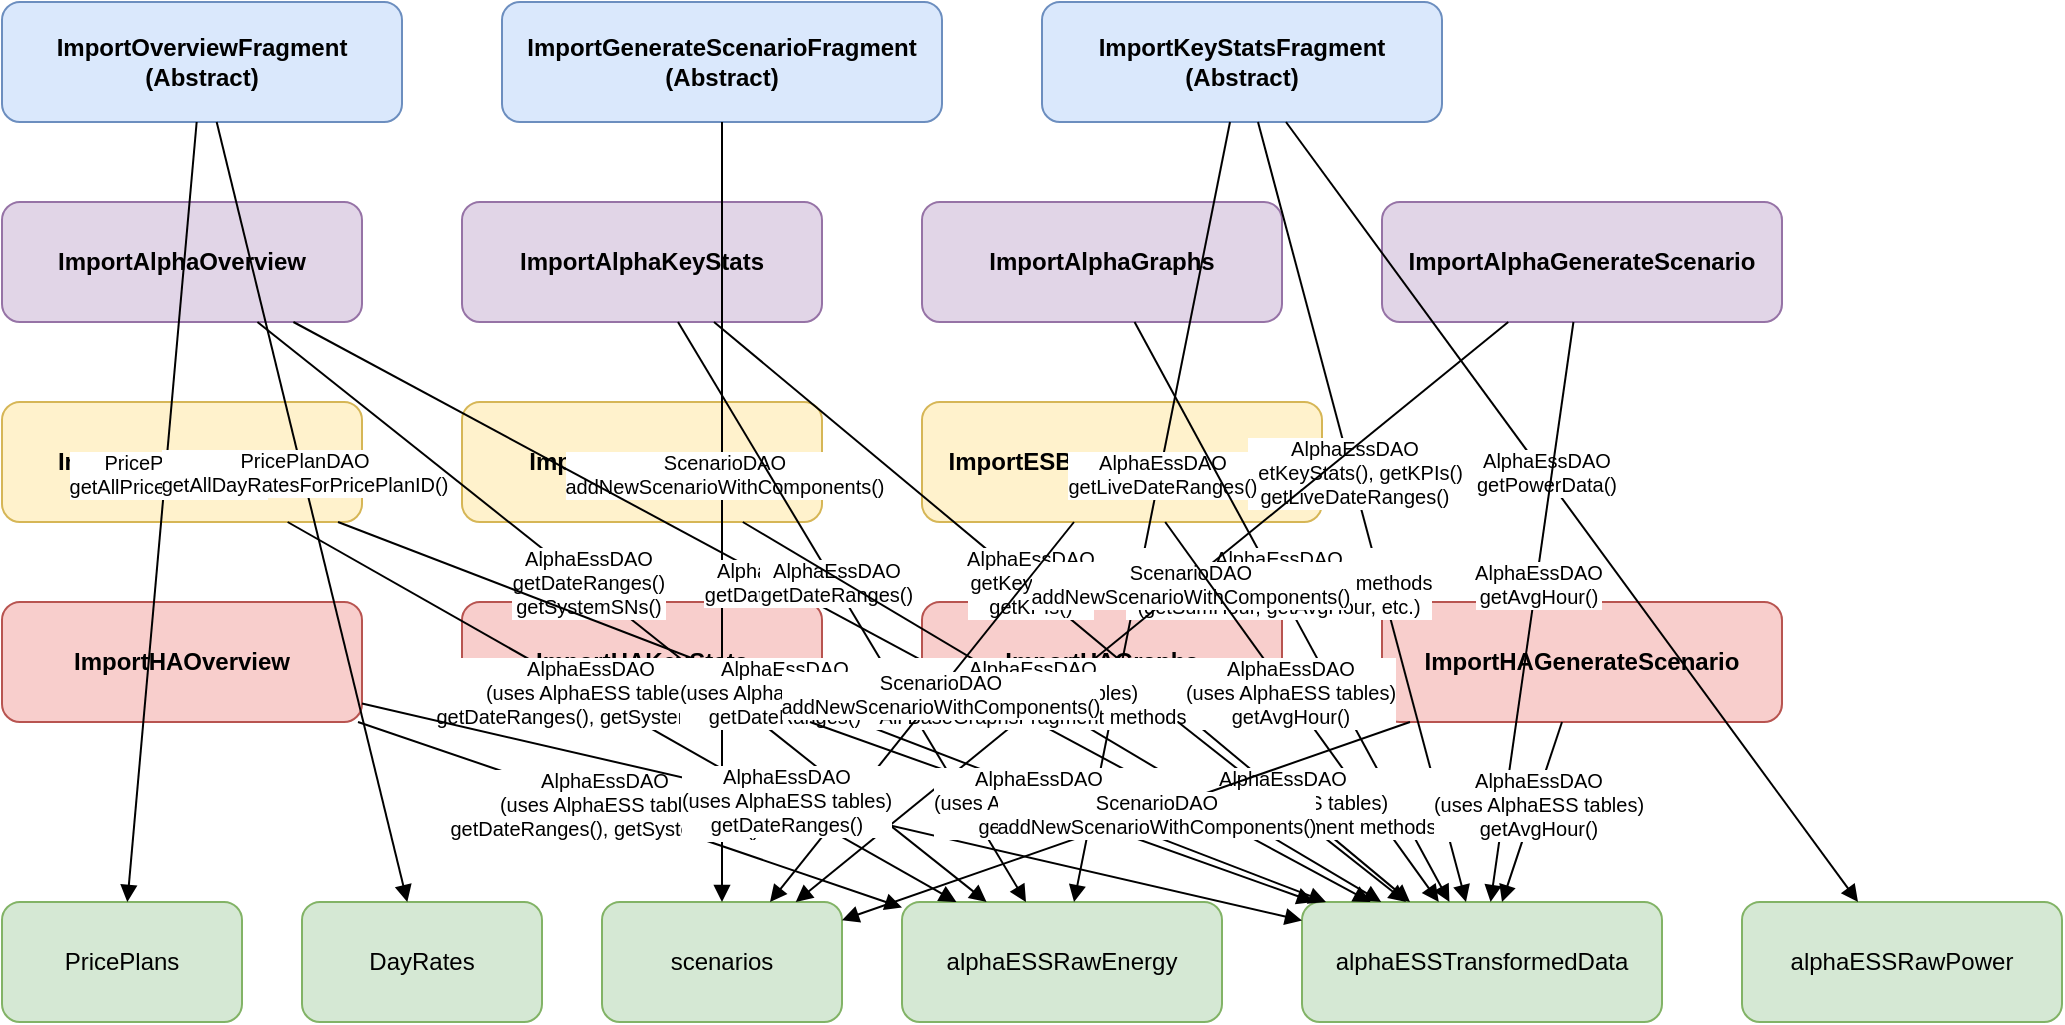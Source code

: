 <mxfile version="24.0.0" type="device">
  <diagram name="Import Fragments Dependencies" id="import-fragments">
    <mxGraphModel dx="1600" dy="1200" grid="1" gridSize="10" guides="1" tooltips="1" connect="1" arrows="1" fold="1" page="1" pageScale="1" pageWidth="1800" pageHeight="1400" math="0" shadow="0">
      <root>
        <mxCell id="0" />
        <mxCell id="1" parent="0" />
        
        <!-- Abstract Import Fragments -->
        <mxCell id="import-overview-fragment" value="ImportOverviewFragment&#xa;(Abstract)" style="rounded=1;whiteSpace=wrap;html=1;fillColor=#DAE8FC;strokeColor=#6C8EBF;fontColor=#000000;fontStyle=1;" vertex="1" parent="1">
          <mxGeometry x="50" y="50" width="200" height="60" as="geometry" />
        </mxCell>
        
        <mxCell id="import-generate-scenario" value="ImportGenerateScenarioFragment&#xa;(Abstract)" style="rounded=1;whiteSpace=wrap;html=1;fillColor=#DAE8FC;strokeColor=#6C8EBF;fontColor=#000000;fontStyle=1;" vertex="1" parent="1">
          <mxGeometry x="300" y="50" width="220" height="60" as="geometry" />
        </mxCell>
        
        <mxCell id="import-keystats-fragment" value="ImportKeyStatsFragment&#xa;(Abstract)" style="rounded=1;whiteSpace=wrap;html=1;fillColor=#DAE8FC;strokeColor=#6C8EBF;fontColor=#000000;fontStyle=1;" vertex="1" parent="1">
          <mxGeometry x="570" y="50" width="200" height="60" as="geometry" />
        </mxCell>
        
        <!-- AlphaESS Import Fragments -->
        <mxCell id="import-alpha-overview" value="ImportAlphaOverview" style="rounded=1;whiteSpace=wrap;html=1;fillColor=#E1D5E7;strokeColor=#9673A6;fontColor=#000000;fontStyle=1;" vertex="1" parent="1">
          <mxGeometry x="50" y="150" width="180" height="60" as="geometry" />
        </mxCell>
        
        <mxCell id="import-alpha-keystats" value="ImportAlphaKeyStats" style="rounded=1;whiteSpace=wrap;html=1;fillColor=#E1D5E7;strokeColor=#9673A6;fontColor=#000000;fontStyle=1;" vertex="1" parent="1">
          <mxGeometry x="280" y="150" width="180" height="60" as="geometry" />
        </mxCell>
        
        <mxCell id="import-alpha-graphs" value="ImportAlphaGraphs" style="rounded=1;whiteSpace=wrap;html=1;fillColor=#E1D5E7;strokeColor=#9673A6;fontColor=#000000;fontStyle=1;" vertex="1" parent="1">
          <mxGeometry x="510" y="150" width="180" height="60" as="geometry" />
        </mxCell>
        
        <mxCell id="import-alpha-generate" value="ImportAlphaGenerateScenario" style="rounded=1;whiteSpace=wrap;html=1;fillColor=#E1D5E7;strokeColor=#9673A6;fontColor=#000000;fontStyle=1;" vertex="1" parent="1">
          <mxGeometry x="740" y="150" width="200" height="60" as="geometry" />
        </mxCell>
        
        <!-- ESBN Import Components -->
        <mxCell id="import-esbn-overview" value="ImportESBNOverview" style="rounded=1;whiteSpace=wrap;html=1;fillColor=#FFF2CC;strokeColor=#D6B656;fontColor=#000000;fontStyle=1;" vertex="1" parent="1">
          <mxGeometry x="50" y="250" width="180" height="60" as="geometry" />
        </mxCell>
        
        <mxCell id="import-esbn-graphs" value="ImportESBNGraphs" style="rounded=1;whiteSpace=wrap;html=1;fillColor=#FFF2CC;strokeColor=#D6B656;fontColor=#000000;fontStyle=1;" vertex="1" parent="1">
          <mxGeometry x="280" y="250" width="180" height="60" as="geometry" />
        </mxCell>
        
        <mxCell id="import-esbn-generate" value="ImportESBNGenerateScenario" style="rounded=1;whiteSpace=wrap;html=1;fillColor=#FFF2CC;strokeColor=#D6B656;fontColor=#000000;fontStyle=1;" vertex="1" parent="1">
          <mxGeometry x="510" y="250" width="200" height="60" as="geometry" />
        </mxCell>
        
        <!-- HomeAssistant Import Components -->
        <mxCell id="import-ha-overview" value="ImportHAOverview" style="rounded=1;whiteSpace=wrap;html=1;fillColor=#F8CECC;strokeColor=#B85450;fontColor=#000000;fontStyle=1;" vertex="1" parent="1">
          <mxGeometry x="50" y="350" width="180" height="60" as="geometry" />
        </mxCell>
        
        <mxCell id="import-ha-keystats" value="ImportHAKeyStats" style="rounded=1;whiteSpace=wrap;html=1;fillColor=#F8CECC;strokeColor=#B85450;fontColor=#000000;fontStyle=1;" vertex="1" parent="1">
          <mxGeometry x="280" y="350" width="180" height="60" as="geometry" />
        </mxCell>
        
        <mxCell id="import-ha-graphs" value="ImportHAGraphs" style="rounded=1;whiteSpace=wrap;html=1;fillColor=#F8CECC;strokeColor=#B85450;fontColor=#000000;fontStyle=1;" vertex="1" parent="1">
          <mxGeometry x="510" y="350" width="180" height="60" as="geometry" />
        </mxCell>
        
        <mxCell id="import-ha-generate" value="ImportHAGenerateScenario" style="rounded=1;whiteSpace=wrap;html=1;fillColor=#F8CECC;strokeColor=#B85450;fontColor=#000000;fontStyle=1;" vertex="1" parent="1">
          <mxGeometry x="740" y="350" width="200" height="60" as="geometry" />
        </mxCell>
        
        <!-- Database Tables -->
        <mxCell id="priceplans-table" value="PricePlans" style="rounded=1;whiteSpace=wrap;html=1;fillColor=#D5E8D4;strokeColor=#82B366;fontColor=#000000;" vertex="1" parent="1">
          <mxGeometry x="50" y="500" width="120" height="60" as="geometry" />
        </mxCell>
        
        <mxCell id="dayrates-table" value="DayRates" style="rounded=1;whiteSpace=wrap;html=1;fillColor=#D5E8D4;strokeColor=#82B366;fontColor=#000000;" vertex="1" parent="1">
          <mxGeometry x="200" y="500" width="120" height="60" as="geometry" />
        </mxCell>
        
        <mxCell id="scenarios-table" value="scenarios" style="rounded=1;whiteSpace=wrap;html=1;fillColor=#D5E8D4;strokeColor=#82B366;fontColor=#000000;" vertex="1" parent="1">
          <mxGeometry x="350" y="500" width="120" height="60" as="geometry" />
        </mxCell>
        
        <mxCell id="alphaess-raw-table" value="alphaESSRawEnergy" style="rounded=1;whiteSpace=wrap;html=1;fillColor=#D5E8D4;strokeColor=#82B366;fontColor=#000000;" vertex="1" parent="1">
          <mxGeometry x="500" y="500" width="160" height="60" as="geometry" />
        </mxCell>
        
        <mxCell id="alphaess-transformed-table" value="alphaESSTransformedData" style="rounded=1;whiteSpace=wrap;html=1;fillColor=#D5E8D4;strokeColor=#82B366;fontColor=#000000;" vertex="1" parent="1">
          <mxGeometry x="700" y="500" width="180" height="60" as="geometry" />
        </mxCell>
        
        <mxCell id="alphaess-power-table" value="alphaESSRawPower" style="rounded=1;whiteSpace=wrap;html=1;fillColor=#D5E8D4;strokeColor=#82B366;fontColor=#000000;" vertex="1" parent="1">
          <mxGeometry x="920" y="500" width="160" height="60" as="geometry" />
        </mxCell>
        
        <!-- Connections for Abstract Import Fragments -->
        <mxCell id="overview-priceplans-connection" edge="1" parent="1" source="import-overview-fragment" target="priceplans-table" style="rounded=1;orthogonalLoop=1;jettySize=auto;html=1;startArrow=none;startFill=0;endArrow=block;endFill=1;strokeColor=#000000;">
          <mxGeometry relative="1" as="geometry" />
        </mxCell>
        <mxCell id="overview-priceplans-label" value="PricePlanDAO&#xa;getAllPricePlansNow()" style="edgeLabel;html=1;align=center;verticalAlign=middle;resizable=0;points=[];fontSize=10;fontColor=#000000;labelBackgroundColor=#FFFFFF;" vertex="1" connectable="0" parent="overview-priceplans-connection">
          <mxGeometry x="-0.1" y="1" relative="1" as="geometry">
            <mxPoint as="offset" />
          </mxGeometry>
        </mxCell>
        
        <mxCell id="overview-dayrates-connection" edge="1" parent="1" source="import-overview-fragment" target="dayrates-table" style="rounded=1;orthogonalLoop=1;jettySize=auto;html=1;startArrow=none;startFill=0;endArrow=block;endFill=1;strokeColor=#000000;">
          <mxGeometry relative="1" as="geometry" />
        </mxCell>
        <mxCell id="overview-dayrates-label" value="PricePlanDAO&#xa;getAllDayRatesForPricePlanID()" style="edgeLabel;html=1;align=center;verticalAlign=middle;resizable=0;points=[];fontSize=10;fontColor=#000000;labelBackgroundColor=#FFFFFF;" vertex="1" connectable="0" parent="overview-dayrates-connection">
          <mxGeometry x="-0.1" y="1" relative="1" as="geometry">
            <mxPoint as="offset" />
          </mxGeometry>
        </mxCell>
        
        <mxCell id="generate-scenarios-connection" edge="1" parent="1" source="import-generate-scenario" target="scenarios-table" style="rounded=1;orthogonalLoop=1;jettySize=auto;html=1;startArrow=none;startFill=0;endArrow=block;endFill=1;strokeColor=#000000;">
          <mxGeometry relative="1" as="geometry" />
        </mxCell>
        <mxCell id="generate-scenarios-label" value="ScenarioDAO&#xa;addNewScenarioWithComponents()" style="edgeLabel;html=1;align=center;verticalAlign=middle;resizable=0;points=[];fontSize=10;fontColor=#000000;labelBackgroundColor=#FFFFFF;" vertex="1" connectable="0" parent="generate-scenarios-connection">
          <mxGeometry x="-0.1" y="1" relative="1" as="geometry">
            <mxPoint as="offset" />
          </mxGeometry>
        </mxCell>
        
        <mxCell id="keystats-transformed-connection" edge="1" parent="1" source="import-keystats-fragment" target="alphaess-transformed-table" style="rounded=1;orthogonalLoop=1;jettySize=auto;html=1;startArrow=none;startFill=0;endArrow=block;endFill=1;strokeColor=#000000;">
          <mxGeometry relative="1" as="geometry" />
        </mxCell>
        <mxCell id="keystats-transformed-label" value="AlphaEssDAO&#xa;getKeyStats(), getKPIs()&#xa;getLiveDateRanges()" style="edgeLabel;html=1;align=center;verticalAlign=middle;resizable=0;points=[];fontSize=10;fontColor=#000000;labelBackgroundColor=#FFFFFF;" vertex="1" connectable="0" parent="keystats-transformed-connection">
          <mxGeometry x="-0.1" y="1" relative="1" as="geometry">
            <mxPoint as="offset" />
          </mxGeometry>
        </mxCell>
        
        <mxCell id="keystats-raw-connection" edge="1" parent="1" source="import-keystats-fragment" target="alphaess-raw-table" style="rounded=1;orthogonalLoop=1;jettySize=auto;html=1;startArrow=none;startFill=0;endArrow=block;endFill=1;strokeColor=#000000;">
          <mxGeometry relative="1" as="geometry" />
        </mxCell>
        <mxCell id="keystats-raw-label" value="AlphaEssDAO&#xa;getLiveDateRanges()" style="edgeLabel;html=1;align=center;verticalAlign=middle;resizable=0;points=[];fontSize=10;fontColor=#000000;labelBackgroundColor=#FFFFFF;" vertex="1" connectable="0" parent="keystats-raw-connection">
          <mxGeometry x="-0.1" y="1" relative="1" as="geometry">
            <mxPoint as="offset" />
          </mxGeometry>
        </mxCell>
        
        <mxCell id="keystats-power-connection" edge="1" parent="1" source="import-keystats-fragment" target="alphaess-power-table" style="rounded=1;orthogonalLoop=1;jettySize=auto;html=1;startArrow=none;startFill=0;endArrow=block;endFill=1;strokeColor=#000000;">
          <mxGeometry relative="1" as="geometry" />
        </mxCell>
        <mxCell id="keystats-power-label" value="AlphaEssDAO&#xa;getPowerData()" style="edgeLabel;html=1;align=center;verticalAlign=middle;resizable=0;points=[];fontSize=10;fontColor=#000000;labelBackgroundColor=#FFFFFF;" vertex="1" connectable="0" parent="keystats-power-connection">
          <mxGeometry x="-0.1" y="1" relative="1" as="geometry">
            <mxPoint as="offset" />
          </mxGeometry>
        </mxCell>
        
        <!-- Connections for Alpha components -->
        <mxCell id="alpha-overview-raw-connection" edge="1" parent="1" source="import-alpha-overview" target="alphaess-raw-table" style="rounded=1;orthogonalLoop=1;jettySize=auto;html=1;startArrow=none;startFill=0;endArrow=block;endFill=1;strokeColor=#000000;">
          <mxGeometry relative="1" as="geometry" />
        </mxCell>
        <mxCell id="alpha-overview-raw-label" value="AlphaEssDAO&#xa;getDateRanges()&#xa;getSystemSNs()" style="edgeLabel;html=1;align=center;verticalAlign=middle;resizable=0;points=[];fontSize=10;fontColor=#000000;labelBackgroundColor=#FFFFFF;" vertex="1" connectable="0" parent="alpha-overview-raw-connection">
          <mxGeometry x="-0.1" y="1" relative="1" as="geometry">
            <mxPoint as="offset" />
          </mxGeometry>
        </mxCell>
        
        <mxCell id="alpha-overview-transformed-connection" edge="1" parent="1" source="import-alpha-overview" target="alphaess-transformed-table" style="rounded=1;orthogonalLoop=1;jettySize=auto;html=1;startArrow=none;startFill=0;endArrow=block;endFill=1;strokeColor=#000000;">
          <mxGeometry relative="1" as="geometry" />
        </mxCell>
        <mxCell id="alpha-overview-transformed-label" value="AlphaEssDAO&#xa;getDateRanges()" style="edgeLabel;html=1;align=center;verticalAlign=middle;resizable=0;points=[];fontSize=10;fontColor=#000000;labelBackgroundColor=#FFFFFF;" vertex="1" connectable="0" parent="alpha-overview-transformed-connection">
          <mxGeometry x="-0.1" y="1" relative="1" as="geometry">
            <mxPoint as="offset" />
          </mxGeometry>
        </mxCell>
        
        <mxCell id="alpha-keystats-transformed-connection" edge="1" parent="1" source="import-alpha-keystats" target="alphaess-transformed-table" style="rounded=1;orthogonalLoop=1;jettySize=auto;html=1;startArrow=none;startFill=0;endArrow=block;endFill=1;strokeColor=#000000;">
          <mxGeometry relative="1" as="geometry" />
        </mxCell>
        <mxCell id="alpha-keystats-transformed-label" value="AlphaEssDAO&#xa;getKeyStats()&#xa;getKPIs()" style="edgeLabel;html=1;align=center;verticalAlign=middle;resizable=0;points=[];fontSize=10;fontColor=#000000;labelBackgroundColor=#FFFFFF;" vertex="1" connectable="0" parent="alpha-keystats-transformed-connection">
          <mxGeometry x="-0.1" y="1" relative="1" as="geometry">
            <mxPoint as="offset" />
          </mxGeometry>
        </mxCell>
        
        <mxCell id="alpha-keystats-raw-connection" edge="1" parent="1" source="import-alpha-keystats" target="alphaess-raw-table" style="rounded=1;orthogonalLoop=1;jettySize=auto;html=1;startArrow=none;startFill=0;endArrow=block;endFill=1;strokeColor=#000000;">
          <mxGeometry relative="1" as="geometry" />
        </mxCell>
        <mxCell id="alpha-keystats-raw-label" value="AlphaEssDAO&#xa;getDateRanges()" style="edgeLabel;html=1;align=center;verticalAlign=middle;resizable=0;points=[];fontSize=10;fontColor=#000000;labelBackgroundColor=#FFFFFF;" vertex="1" connectable="0" parent="alpha-keystats-raw-connection">
          <mxGeometry x="-0.1" y="1" relative="1" as="geometry">
            <mxPoint as="offset" />
          </mxGeometry>
        </mxCell>
        
        <mxCell id="alpha-graphs-transformed-connection" edge="1" parent="1" source="import-alpha-graphs" target="alphaess-transformed-table" style="rounded=1;orthogonalLoop=1;jettySize=auto;html=1;startArrow=none;startFill=0;endArrow=block;endFill=1;strokeColor=#000000;">
          <mxGeometry relative="1" as="geometry" />
        </mxCell>
        <mxCell id="alpha-graphs-transformed-label" value="AlphaEssDAO&#xa;All BaseGraphsFragment methods&#xa;(getSumHour, getAvgHour, etc.)" style="edgeLabel;html=1;align=center;verticalAlign=middle;resizable=0;points=[];fontSize=10;fontColor=#000000;labelBackgroundColor=#FFFFFF;" vertex="1" connectable="0" parent="alpha-graphs-transformed-connection">
          <mxGeometry x="-0.1" y="1" relative="1" as="geometry">
            <mxPoint as="offset" />
          </mxGeometry>
        </mxCell>
        
        <mxCell id="alpha-generate-scenarios-connection" edge="1" parent="1" source="import-alpha-generate" target="scenarios-table" style="rounded=1;orthogonalLoop=1;jettySize=auto;html=1;startArrow=none;startFill=0;endArrow=block;endFill=1;strokeColor=#000000;">
          <mxGeometry relative="1" as="geometry" />
        </mxCell>
        <mxCell id="alpha-generate-scenarios-label" value="ScenarioDAO&#xa;addNewScenarioWithComponents()" style="edgeLabel;html=1;align=center;verticalAlign=middle;resizable=0;points=[];fontSize=10;fontColor=#000000;labelBackgroundColor=#FFFFFF;" vertex="1" connectable="0" parent="alpha-generate-scenarios-connection">
          <mxGeometry x="-0.1" y="1" relative="1" as="geometry">
            <mxPoint as="offset" />
          </mxGeometry>
        </mxCell>
        
        <mxCell id="alpha-generate-transformed-connection" edge="1" parent="1" source="import-alpha-generate" target="alphaess-transformed-table" style="rounded=1;orthogonalLoop=1;jettySize=auto;html=1;startArrow=none;startFill=0;endArrow=block;endFill=1;strokeColor=#000000;">
          <mxGeometry relative="1" as="geometry" />
        </mxCell>
        <mxCell id="alpha-generate-transformed-label" value="AlphaEssDAO&#xa;getAvgHour()" style="edgeLabel;html=1;align=center;verticalAlign=middle;resizable=0;points=[];fontSize=10;fontColor=#000000;labelBackgroundColor=#FFFFFF;" vertex="1" connectable="0" parent="alpha-generate-transformed-connection">
          <mxGeometry x="-0.1" y="1" relative="1" as="geometry">
            <mxPoint as="offset" />
          </mxGeometry>
        </mxCell>
        
        <!-- Connections for ESBN components (all use AlphaESS tables) -->
        <mxCell id="esbn-overview-raw-connection" edge="1" parent="1" source="import-esbn-overview" target="alphaess-raw-table" style="rounded=1;orthogonalLoop=1;jettySize=auto;html=1;startArrow=none;startFill=0;endArrow=block;endFill=1;strokeColor=#000000;">
          <mxGeometry relative="1" as="geometry" />
        </mxCell>
        <mxCell id="esbn-overview-raw-label" value="AlphaEssDAO&#xa;(uses AlphaESS tables)&#xa;getDateRanges(), getSystemSNs()" style="edgeLabel;html=1;align=center;verticalAlign=middle;resizable=0;points=[];fontSize=10;fontColor=#000000;labelBackgroundColor=#FFFFFF;" vertex="1" connectable="0" parent="esbn-overview-raw-connection">
          <mxGeometry x="-0.1" y="1" relative="1" as="geometry">
            <mxPoint as="offset" />
          </mxGeometry>
        </mxCell>
        
        <mxCell id="esbn-overview-transformed-connection" edge="1" parent="1" source="import-esbn-overview" target="alphaess-transformed-table" style="rounded=1;orthogonalLoop=1;jettySize=auto;html=1;startArrow=none;startFill=0;endArrow=block;endFill=1;strokeColor=#000000;">
          <mxGeometry relative="1" as="geometry" />
        </mxCell>
        <mxCell id="esbn-overview-transformed-label" value="AlphaEssDAO&#xa;(uses AlphaESS tables)&#xa;getDateRanges()" style="edgeLabel;html=1;align=center;verticalAlign=middle;resizable=0;points=[];fontSize=10;fontColor=#000000;labelBackgroundColor=#FFFFFF;" vertex="1" connectable="0" parent="esbn-overview-transformed-connection">
          <mxGeometry x="-0.1" y="1" relative="1" as="geometry">
            <mxPoint as="offset" />
          </mxGeometry>
        </mxCell>
        
        <mxCell id="esbn-graphs-transformed-connection" edge="1" parent="1" source="import-esbn-graphs" target="alphaess-transformed-table" style="rounded=1;orthogonalLoop=1;jettySize=auto;html=1;startArrow=none;startFill=0;endArrow=block;endFill=1;strokeColor=#000000;">
          <mxGeometry relative="1" as="geometry" />
        </mxCell>
        <mxCell id="esbn-graphs-transformed-label" value="AlphaEssDAO&#xa;(uses AlphaESS tables)&#xa;All BaseGraphsFragment methods" style="edgeLabel;html=1;align=center;verticalAlign=middle;resizable=0;points=[];fontSize=10;fontColor=#000000;labelBackgroundColor=#FFFFFF;" vertex="1" connectable="0" parent="esbn-graphs-transformed-connection">
          <mxGeometry x="-0.1" y="1" relative="1" as="geometry">
            <mxPoint as="offset" />
          </mxGeometry>
        </mxCell>
        
        <mxCell id="esbn-generate-scenarios-connection" edge="1" parent="1" source="import-esbn-generate" target="scenarios-table" style="rounded=1;orthogonalLoop=1;jettySize=auto;html=1;startArrow=none;startFill=0;endArrow=block;endFill=1;strokeColor=#000000;">
          <mxGeometry relative="1" as="geometry" />
        </mxCell>
        <mxCell id="esbn-generate-scenarios-label" value="ScenarioDAO&#xa;addNewScenarioWithComponents()" style="edgeLabel;html=1;align=center;verticalAlign=middle;resizable=0;points=[];fontSize=10;fontColor=#000000;labelBackgroundColor=#FFFFFF;" vertex="1" connectable="0" parent="esbn-generate-scenarios-connection">
          <mxGeometry x="-0.1" y="1" relative="1" as="geometry">
            <mxPoint as="offset" />
          </mxGeometry>
        </mxCell>
        
        <mxCell id="esbn-generate-transformed-connection" edge="1" parent="1" source="import-esbn-generate" target="alphaess-transformed-table" style="rounded=1;orthogonalLoop=1;jettySize=auto;html=1;startArrow=none;startFill=0;endArrow=block;endFill=1;strokeColor=#000000;">
          <mxGeometry relative="1" as="geometry" />
        </mxCell>
        <mxCell id="esbn-generate-transformed-label" value="AlphaEssDAO&#xa;(uses AlphaESS tables)&#xa;getAvgHour()" style="edgeLabel;html=1;align=center;verticalAlign=middle;resizable=0;points=[];fontSize=10;fontColor=#000000;labelBackgroundColor=#FFFFFF;" vertex="1" connectable="0" parent="esbn-generate-transformed-connection">
          <mxGeometry x="-0.1" y="1" relative="1" as="geometry">
            <mxPoint as="offset" />
          </mxGeometry>
        </mxCell>
        
        <!-- Connections for HomeAssistant components (all use AlphaESS tables) -->
        <mxCell id="ha-overview-raw-connection" edge="1" parent="1" source="import-ha-overview" target="alphaess-raw-table" style="rounded=1;orthogonalLoop=1;jettySize=auto;html=1;startArrow=none;startFill=0;endArrow=block;endFill=1;strokeColor=#000000;">
          <mxGeometry relative="1" as="geometry" />
        </mxCell>
        <mxCell id="ha-overview-raw-label" value="AlphaEssDAO&#xa;(uses AlphaESS tables)&#xa;getDateRanges(), getSystemSNs()" style="edgeLabel;html=1;align=center;verticalAlign=middle;resizable=0;points=[];fontSize=10;fontColor=#000000;labelBackgroundColor=#FFFFFF;" vertex="1" connectable="0" parent="ha-overview-raw-connection">
          <mxGeometry x="-0.1" y="1" relative="1" as="geometry">
            <mxPoint as="offset" />
          </mxGeometry>
        </mxCell>
        
        <mxCell id="ha-overview-transformed-connection" edge="1" parent="1" source="import-ha-overview" target="alphaess-transformed-table" style="rounded=1;orthogonalLoop=1;jettySize=auto;html=1;startArrow=none;startFill=0;endArrow=block;endFill=1;strokeColor=#000000;">
          <mxGeometry relative="1" as="geometry" />
        </mxCell>
        <mxCell id="ha-overview-transformed-label" value="AlphaEssDAO&#xa;(uses AlphaESS tables)&#xa;getDateRanges()" style="edgeLabel;html=1;align=center;verticalAlign=middle;resizable=0;points=[];fontSize=10;fontColor=#000000;labelBackgroundColor=#FFFFFF;" vertex="1" connectable="0" parent="ha-overview-transformed-connection">
          <mxGeometry x="-0.1" y="1" relative="1" as="geometry">
            <mxPoint as="offset" />
          </mxGeometry>
        </mxCell>
        
        <mxCell id="ha-keystats-transformed-connection" edge="1" parent="1" source="import-ha-keystats" target="alphaess-transformed-table" style="rounded=1;orthogonalLoop=1;jettySize=auto;html=1;startArrow=none;startFill=0;endArrow=block;endFill=1;strokeColor=#000000;">
          <mxGeometry relative="1" as="geometry" />
        </mxCell>
        <mxCell id="ha-keystats-transformed-label" value="AlphaEssDAO&#xa;(uses AlphaESS tables)&#xa;getKeyStats()" style="edgeLabel;html=1;align=center;verticalAlign=middle;resizable=0;points=[];fontSize=10;fontColor=#000000;labelBackgroundColor=#FFFFFF;" vertex="1" connectable="0" parent="ha-keystats-transformed-connection">
          <mxGeometry x="-0.1" y="1" relative="1" as="geometry">
            <mxPoint as="offset" />
          </mxGeometry>
        </mxCell>
        
        <mxCell id="ha-graphs-transformed-connection" edge="1" parent="1" source="import-ha-graphs" target="alphaess-transformed-table" style="rounded=1;orthogonalLoop=1;jettySize=auto;html=1;startArrow=none;startFill=0;endArrow=block;endFill=1;strokeColor=#000000;">
          <mxGeometry relative="1" as="geometry" />
        </mxCell>
        <mxCell id="ha-graphs-transformed-label" value="AlphaEssDAO&#xa;(uses AlphaESS tables)&#xa;All BaseGraphsFragment methods" style="edgeLabel;html=1;align=center;verticalAlign=middle;resizable=0;points=[];fontSize=10;fontColor=#000000;labelBackgroundColor=#FFFFFF;" vertex="1" connectable="0" parent="ha-graphs-transformed-connection">
          <mxGeometry x="-0.1" y="1" relative="1" as="geometry">
            <mxPoint as="offset" />
          </mxGeometry>
        </mxCell>
        
        <mxCell id="ha-generate-scenarios-connection" edge="1" parent="1" source="import-ha-generate" target="scenarios-table" style="rounded=1;orthogonalLoop=1;jettySize=auto;html=1;startArrow=none;startFill=0;endArrow=block;endFill=1;strokeColor=#000000;">
          <mxGeometry relative="1" as="geometry" />
        </mxCell>
        <mxCell id="ha-generate-scenarios-label" value="ScenarioDAO&#xa;addNewScenarioWithComponents()" style="edgeLabel;html=1;align=center;verticalAlign=middle;resizable=0;points=[];fontSize=10;fontColor=#000000;labelBackgroundColor=#FFFFFF;" vertex="1" connectable="0" parent="ha-generate-scenarios-connection">
          <mxGeometry x="-0.1" y="1" relative="1" as="geometry">
            <mxPoint as="offset" />
          </mxGeometry>
        </mxCell>
        
        <mxCell id="ha-generate-transformed-connection" edge="1" parent="1" source="import-ha-generate" target="alphaess-transformed-table" style="rounded=1;orthogonalLoop=1;jettySize=auto;html=1;startArrow=none;startFill=0;endArrow=block;endFill=1;strokeColor=#000000;">
          <mxGeometry relative="1" as="geometry" />
        </mxCell>
        <mxCell id="ha-generate-transformed-label" value="AlphaEssDAO&#xa;(uses AlphaESS tables)&#xa;getAvgHour()" style="edgeLabel;html=1;align=center;verticalAlign=middle;resizable=0;points=[];fontSize=10;fontColor=#000000;labelBackgroundColor=#FFFFFF;" vertex="1" connectable="0" parent="ha-generate-transformed-connection">
          <mxGeometry x="-0.1" y="1" relative="1" as="geometry">
            <mxPoint as="offset" />
          </mxGeometry>
        </mxCell>
        
      </root>
    </mxGraphModel>
  </diagram>
</mxfile>